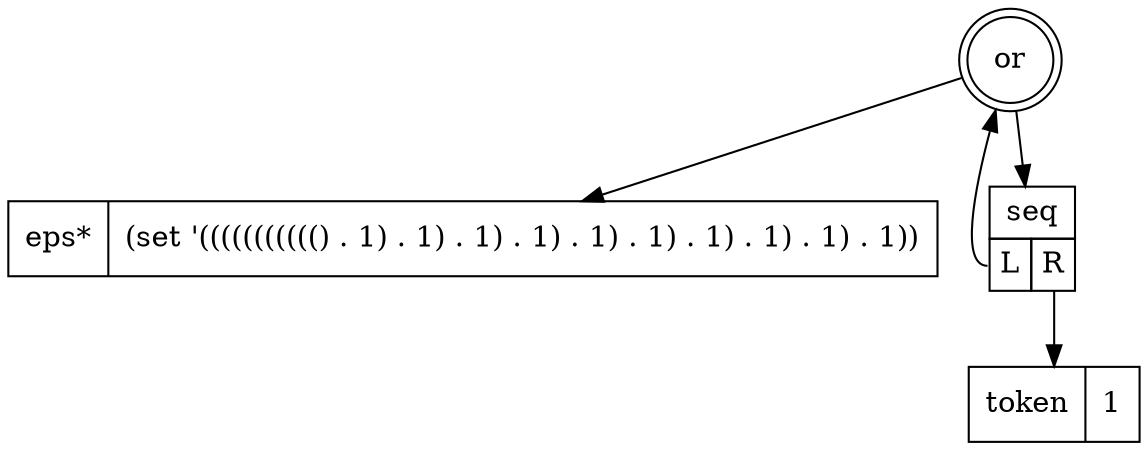 digraph {

node [];
"107" [label = "or"
];

"108" [shape = "record", label = "eps* | (set '((((((((((() . 1) . 1) . 1) . 1) . 1) . 1) . 1) . 1) . 1) . 1))"
];

"109" [shape="none", margin=0, label = <
<table border="0" cellborder="1" cellspacing="0" cellpadding="4"><tr><td colspan="2">seq</td></tr><tr><td port="L">L</td><td port="R">R</td></tr></table>>
];

"43" [shape = "record", label = "token | 1"
];

"109":L -> "107" [
];

"109":R -> "43" [
];

"107" -> "108" [
];

"107" -> "109" [
];

"107" [shape = "doublecircle"
];

}